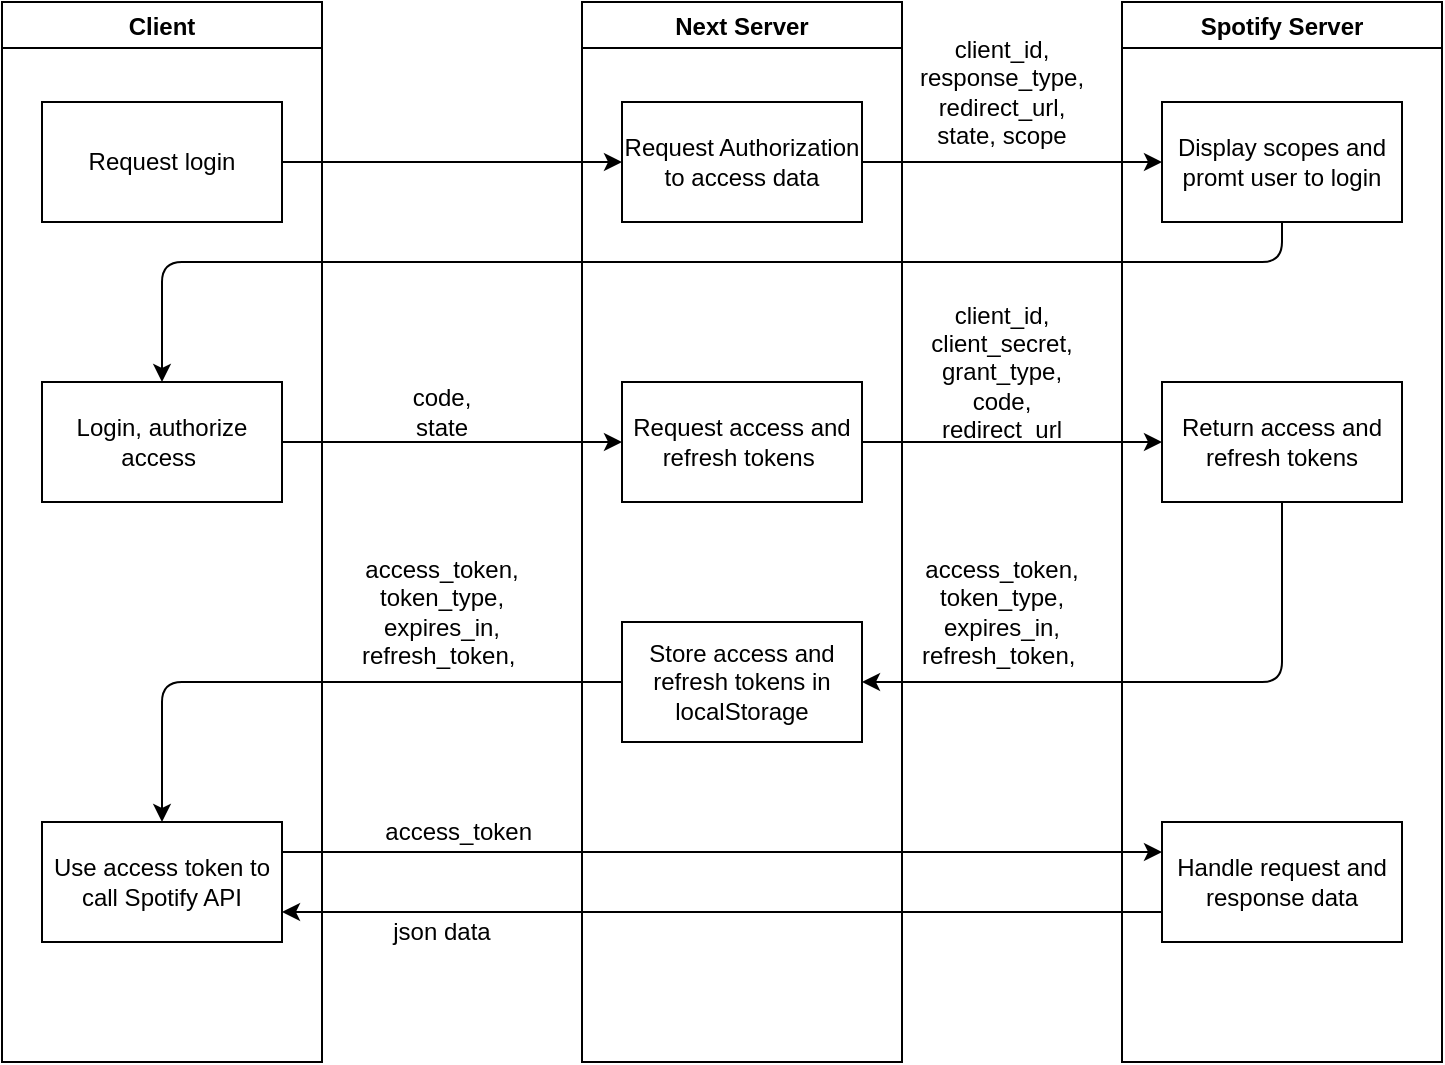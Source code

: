 <mxfile>
    <diagram id="KwoekqQqVseGfYHAZkaF" name="Page-1">
        <mxGraphModel dx="893" dy="575" grid="1" gridSize="10" guides="1" tooltips="1" connect="1" arrows="1" fold="1" page="1" pageScale="1" pageWidth="850" pageHeight="1100" math="0" shadow="0">
            <root>
                <mxCell id="0"/>
                <mxCell id="1" parent="0"/>
                <mxCell id="2" value="Client" style="swimlane;" parent="1" vertex="1">
                    <mxGeometry x="40" y="110" width="160" height="530" as="geometry"/>
                </mxCell>
                <mxCell id="5" value="Request login" style="rounded=0;whiteSpace=wrap;html=1;" parent="2" vertex="1">
                    <mxGeometry x="20" y="50" width="120" height="60" as="geometry"/>
                </mxCell>
                <mxCell id="11" value="Login, authorize access&amp;nbsp;" style="rounded=0;whiteSpace=wrap;html=1;" parent="2" vertex="1">
                    <mxGeometry x="20" y="190" width="120" height="60" as="geometry"/>
                </mxCell>
                <mxCell id="22" value="Use access token to call Spotify API" style="rounded=0;whiteSpace=wrap;html=1;" vertex="1" parent="2">
                    <mxGeometry x="20" y="410" width="120" height="60" as="geometry"/>
                </mxCell>
                <mxCell id="3" value="Next Server" style="swimlane;" parent="1" vertex="1">
                    <mxGeometry x="330" y="110" width="160" height="530" as="geometry"/>
                </mxCell>
                <mxCell id="6" value="Request Authorization to access data" style="rounded=0;whiteSpace=wrap;html=1;" parent="3" vertex="1">
                    <mxGeometry x="20" y="50" width="120" height="60" as="geometry"/>
                </mxCell>
                <mxCell id="14" value="Request access and refresh tokens&amp;nbsp;" style="rounded=0;whiteSpace=wrap;html=1;" parent="3" vertex="1">
                    <mxGeometry x="20" y="190" width="120" height="60" as="geometry"/>
                </mxCell>
                <mxCell id="19" value="Store access and refresh tokens in localStorage" style="rounded=0;whiteSpace=wrap;html=1;" vertex="1" parent="3">
                    <mxGeometry x="20" y="310" width="120" height="60" as="geometry"/>
                </mxCell>
                <mxCell id="4" value="Spotify Server" style="swimlane;" parent="1" vertex="1">
                    <mxGeometry x="600" y="110" width="160" height="530" as="geometry"/>
                </mxCell>
                <mxCell id="8" value="Display scopes and promt user to login" style="rounded=0;whiteSpace=wrap;html=1;" parent="4" vertex="1">
                    <mxGeometry x="20" y="50" width="120" height="60" as="geometry"/>
                </mxCell>
                <mxCell id="16" value="Return access and refresh tokens" style="rounded=0;whiteSpace=wrap;html=1;" parent="4" vertex="1">
                    <mxGeometry x="20" y="190" width="120" height="60" as="geometry"/>
                </mxCell>
                <mxCell id="25" value="Handle request and response data" style="rounded=0;whiteSpace=wrap;html=1;" vertex="1" parent="4">
                    <mxGeometry x="20" y="410" width="120" height="60" as="geometry"/>
                </mxCell>
                <mxCell id="7" style="edgeStyle=none;html=1;exitX=1;exitY=0.5;exitDx=0;exitDy=0;entryX=0;entryY=0.5;entryDx=0;entryDy=0;" parent="1" source="5" target="6" edge="1">
                    <mxGeometry relative="1" as="geometry"/>
                </mxCell>
                <mxCell id="9" style="edgeStyle=none;html=1;exitX=1;exitY=0.5;exitDx=0;exitDy=0;entryX=0;entryY=0.5;entryDx=0;entryDy=0;" parent="1" source="6" target="8" edge="1">
                    <mxGeometry relative="1" as="geometry"/>
                </mxCell>
                <mxCell id="10" value="client_id,&lt;br&gt;response_type,&lt;br&gt;redirect_url,&lt;br&gt;state, scope" style="text;html=1;strokeColor=none;fillColor=none;align=center;verticalAlign=middle;whiteSpace=wrap;rounded=0;" parent="1" vertex="1">
                    <mxGeometry x="510" y="140" width="60" height="30" as="geometry"/>
                </mxCell>
                <mxCell id="12" style="edgeStyle=none;html=1;" parent="1" source="8" target="11" edge="1">
                    <mxGeometry relative="1" as="geometry">
                        <Array as="points">
                            <mxPoint x="680" y="240"/>
                            <mxPoint x="120" y="240"/>
                        </Array>
                    </mxGeometry>
                </mxCell>
                <mxCell id="13" value="code, state" style="text;html=1;strokeColor=none;fillColor=none;align=center;verticalAlign=middle;whiteSpace=wrap;rounded=0;" parent="1" vertex="1">
                    <mxGeometry x="230" y="300" width="60" height="30" as="geometry"/>
                </mxCell>
                <mxCell id="15" style="edgeStyle=none;html=1;exitX=1;exitY=0.5;exitDx=0;exitDy=0;" parent="1" source="11" target="14" edge="1">
                    <mxGeometry relative="1" as="geometry"/>
                </mxCell>
                <mxCell id="17" style="edgeStyle=none;html=1;exitX=1;exitY=0.5;exitDx=0;exitDy=0;entryX=0;entryY=0.5;entryDx=0;entryDy=0;" parent="1" source="14" target="16" edge="1">
                    <mxGeometry relative="1" as="geometry"/>
                </mxCell>
                <mxCell id="18" value="client_id,&lt;br&gt;client_secret,&lt;br&gt;grant_type,&lt;br&gt;code, redirect_url" style="text;html=1;strokeColor=none;fillColor=none;align=center;verticalAlign=middle;whiteSpace=wrap;rounded=0;" parent="1" vertex="1">
                    <mxGeometry x="510" y="280" width="60" height="30" as="geometry"/>
                </mxCell>
                <mxCell id="20" style="edgeStyle=none;html=1;entryX=1;entryY=0.5;entryDx=0;entryDy=0;" edge="1" parent="1" source="16" target="19">
                    <mxGeometry relative="1" as="geometry">
                        <Array as="points">
                            <mxPoint x="680" y="450"/>
                        </Array>
                    </mxGeometry>
                </mxCell>
                <mxCell id="21" value="access_token,&lt;br&gt;token_type,&lt;br&gt;expires_in,&lt;br&gt;refresh_token,&amp;nbsp;" style="text;html=1;strokeColor=none;fillColor=none;align=center;verticalAlign=middle;whiteSpace=wrap;rounded=0;" vertex="1" parent="1">
                    <mxGeometry x="510" y="400" width="60" height="30" as="geometry"/>
                </mxCell>
                <mxCell id="23" style="edgeStyle=none;html=1;exitX=0;exitY=0.5;exitDx=0;exitDy=0;" edge="1" parent="1" source="19" target="22">
                    <mxGeometry relative="1" as="geometry">
                        <Array as="points">
                            <mxPoint x="120" y="450"/>
                        </Array>
                    </mxGeometry>
                </mxCell>
                <mxCell id="24" value="access_token,&lt;br&gt;token_type,&lt;br&gt;expires_in,&lt;br&gt;refresh_token,&amp;nbsp;" style="text;html=1;strokeColor=none;fillColor=none;align=center;verticalAlign=middle;whiteSpace=wrap;rounded=0;" vertex="1" parent="1">
                    <mxGeometry x="230" y="400" width="60" height="30" as="geometry"/>
                </mxCell>
                <mxCell id="26" style="edgeStyle=none;html=1;exitX=1;exitY=0.25;exitDx=0;exitDy=0;entryX=0;entryY=0.25;entryDx=0;entryDy=0;" edge="1" parent="1" source="22" target="25">
                    <mxGeometry relative="1" as="geometry"/>
                </mxCell>
                <mxCell id="27" style="edgeStyle=none;html=1;exitX=0;exitY=0.75;exitDx=0;exitDy=0;entryX=1;entryY=0.75;entryDx=0;entryDy=0;" edge="1" parent="1" source="25" target="22">
                    <mxGeometry relative="1" as="geometry"/>
                </mxCell>
                <mxCell id="28" value="access_token&amp;nbsp;" style="text;html=1;strokeColor=none;fillColor=none;align=center;verticalAlign=middle;whiteSpace=wrap;rounded=0;" vertex="1" parent="1">
                    <mxGeometry x="240" y="510" width="60" height="30" as="geometry"/>
                </mxCell>
                <mxCell id="29" value="json data" style="text;html=1;strokeColor=none;fillColor=none;align=center;verticalAlign=middle;whiteSpace=wrap;rounded=0;" vertex="1" parent="1">
                    <mxGeometry x="230" y="560" width="60" height="30" as="geometry"/>
                </mxCell>
            </root>
        </mxGraphModel>
    </diagram>
</mxfile>
